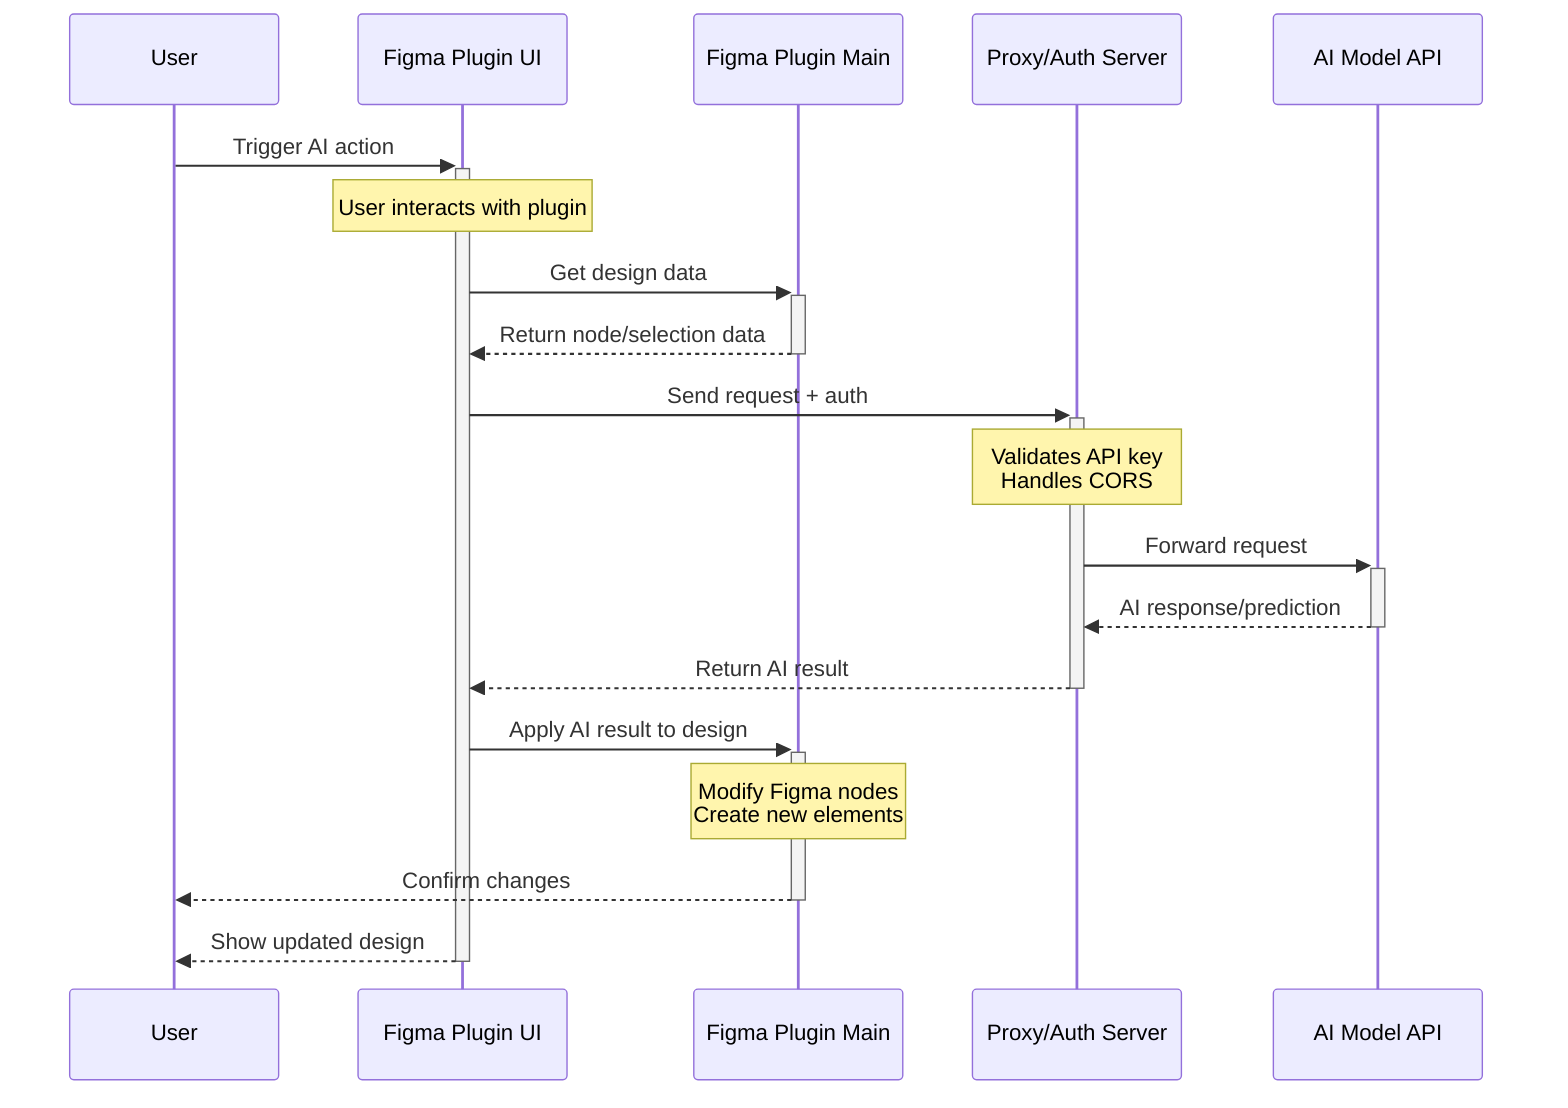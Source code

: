 sequenceDiagram
    participant User
    participant FigmaUI as Figma Plugin UI
    participant FigmaMain as Figma Plugin Main
    participant ProxyServer as Proxy/Auth Server
    participant AIService as AI Model API
    
    User->>+FigmaUI: Trigger AI action
    Note over FigmaUI: User interacts with plugin
    
    FigmaUI->>+FigmaMain: Get design data
    FigmaMain-->>-FigmaUI: Return node/selection data
    
    FigmaUI->>+ProxyServer: Send request + auth
    Note over ProxyServer: Validates API key<br/>Handles CORS
    
    ProxyServer->>+AIService: Forward request
    AIService-->>-ProxyServer: AI response/prediction
    
    ProxyServer-->>-FigmaUI: Return AI result
    
    FigmaUI->>+FigmaMain: Apply AI result to design
    Note over FigmaMain: Modify Figma nodes<br/>Create new elements
    FigmaMain-->>-User: Confirm changes
    
    FigmaUI-->>-User: Show updated design
